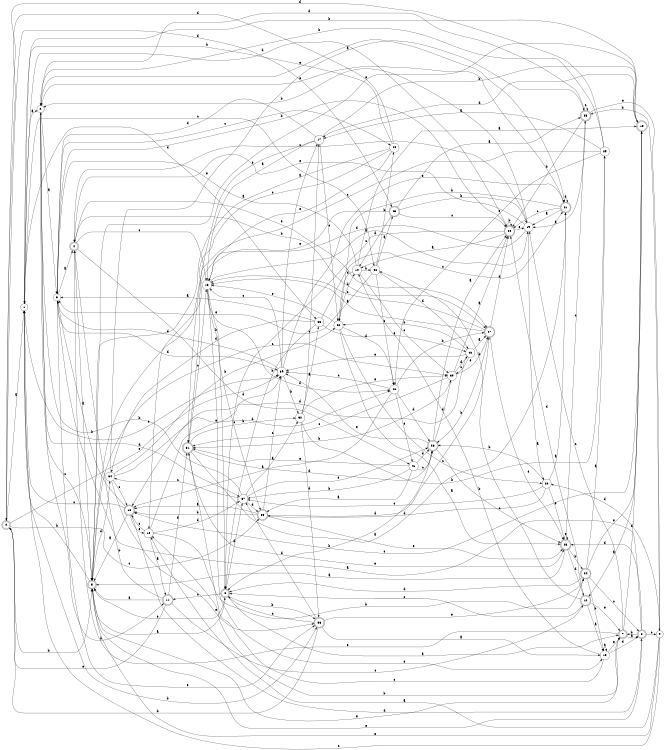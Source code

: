 digraph n36_2 {
__start0 [label="" shape="none"];

rankdir=LR;
size="8,5";

s0 [style="rounded,filled", color="black", fillcolor="white" shape="doublecircle", label="0"];
s1 [style="filled", color="black", fillcolor="white" shape="circle", label="1"];
s2 [style="filled", color="black", fillcolor="white" shape="circle", label="2"];
s3 [style="filled", color="black", fillcolor="white" shape="circle", label="3"];
s4 [style="rounded,filled", color="black", fillcolor="white" shape="doublecircle", label="4"];
s5 [style="rounded,filled", color="black", fillcolor="white" shape="doublecircle", label="5"];
s6 [style="rounded,filled", color="black", fillcolor="white" shape="doublecircle", label="6"];
s7 [style="rounded,filled", color="black", fillcolor="white" shape="doublecircle", label="7"];
s8 [style="rounded,filled", color="black", fillcolor="white" shape="doublecircle", label="8"];
s9 [style="filled", color="black", fillcolor="white" shape="circle", label="9"];
s10 [style="filled", color="black", fillcolor="white" shape="circle", label="10"];
s11 [style="rounded,filled", color="black", fillcolor="white" shape="doublecircle", label="11"];
s12 [style="rounded,filled", color="black", fillcolor="white" shape="doublecircle", label="12"];
s13 [style="filled", color="black", fillcolor="white" shape="circle", label="13"];
s14 [style="filled", color="black", fillcolor="white" shape="circle", label="14"];
s15 [style="rounded,filled", color="black", fillcolor="white" shape="doublecircle", label="15"];
s16 [style="rounded,filled", color="black", fillcolor="white" shape="doublecircle", label="16"];
s17 [style="filled", color="black", fillcolor="white" shape="circle", label="17"];
s18 [style="filled", color="black", fillcolor="white" shape="circle", label="18"];
s19 [style="filled", color="black", fillcolor="white" shape="circle", label="19"];
s20 [style="filled", color="black", fillcolor="white" shape="circle", label="20"];
s21 [style="rounded,filled", color="black", fillcolor="white" shape="doublecircle", label="21"];
s22 [style="filled", color="black", fillcolor="white" shape="circle", label="22"];
s23 [style="rounded,filled", color="black", fillcolor="white" shape="doublecircle", label="23"];
s24 [style="rounded,filled", color="black", fillcolor="white" shape="doublecircle", label="24"];
s25 [style="filled", color="black", fillcolor="white" shape="circle", label="25"];
s26 [style="filled", color="black", fillcolor="white" shape="circle", label="26"];
s27 [style="rounded,filled", color="black", fillcolor="white" shape="doublecircle", label="27"];
s28 [style="rounded,filled", color="black", fillcolor="white" shape="doublecircle", label="28"];
s29 [style="rounded,filled", color="black", fillcolor="white" shape="doublecircle", label="29"];
s30 [style="filled", color="black", fillcolor="white" shape="circle", label="30"];
s31 [style="rounded,filled", color="black", fillcolor="white" shape="doublecircle", label="31"];
s32 [style="filled", color="black", fillcolor="white" shape="circle", label="32"];
s33 [style="filled", color="black", fillcolor="white" shape="circle", label="33"];
s34 [style="filled", color="black", fillcolor="white" shape="circle", label="34"];
s35 [style="rounded,filled", color="black", fillcolor="white" shape="doublecircle", label="35"];
s36 [style="rounded,filled", color="black", fillcolor="white" shape="doublecircle", label="36"];
s37 [style="filled", color="black", fillcolor="white" shape="circle", label="37"];
s38 [style="rounded,filled", color="black", fillcolor="white" shape="doublecircle", label="38"];
s39 [style="filled", color="black", fillcolor="white" shape="circle", label="39"];
s40 [style="filled", color="black", fillcolor="white" shape="circle", label="40"];
s41 [style="filled", color="black", fillcolor="white" shape="circle", label="41"];
s42 [style="filled", color="black", fillcolor="white" shape="circle", label="42"];
s43 [style="rounded,filled", color="black", fillcolor="white" shape="doublecircle", label="43"];
s44 [style="filled", color="black", fillcolor="white" shape="circle", label="44"];
s0 -> s1 [label="a"];
s0 -> s5 [label="b"];
s0 -> s38 [label="c"];
s0 -> s43 [label="d"];
s0 -> s39 [label="e"];
s1 -> s2 [label="a"];
s1 -> s36 [label="b"];
s1 -> s42 [label="c"];
s1 -> s33 [label="d"];
s1 -> s39 [label="e"];
s2 -> s3 [label="a"];
s2 -> s11 [label="b"];
s2 -> s5 [label="c"];
s2 -> s37 [label="d"];
s2 -> s21 [label="e"];
s3 -> s4 [label="a"];
s3 -> s29 [label="b"];
s3 -> s44 [label="c"];
s3 -> s39 [label="d"];
s3 -> s36 [label="e"];
s4 -> s5 [label="a"];
s4 -> s27 [label="b"];
s4 -> s18 [label="c"];
s4 -> s41 [label="d"];
s4 -> s27 [label="e"];
s5 -> s6 [label="a"];
s5 -> s1 [label="b"];
s5 -> s30 [label="c"];
s5 -> s34 [label="d"];
s5 -> s7 [label="e"];
s6 -> s7 [label="a"];
s6 -> s36 [label="b"];
s6 -> s11 [label="c"];
s6 -> s37 [label="d"];
s6 -> s5 [label="e"];
s7 -> s8 [label="a"];
s7 -> s10 [label="b"];
s7 -> s19 [label="c"];
s7 -> s15 [label="d"];
s7 -> s4 [label="e"];
s8 -> s3 [label="a"];
s8 -> s7 [label="b"];
s8 -> s9 [label="c"];
s8 -> s23 [label="d"];
s8 -> s5 [label="e"];
s9 -> s10 [label="a"];
s9 -> s35 [label="b"];
s9 -> s1 [label="c"];
s9 -> s20 [label="d"];
s9 -> s5 [label="e"];
s10 -> s11 [label="a"];
s10 -> s24 [label="b"];
s10 -> s16 [label="c"];
s10 -> s37 [label="d"];
s10 -> s39 [label="e"];
s11 -> s5 [label="a"];
s11 -> s4 [label="b"];
s11 -> s12 [label="c"];
s11 -> s31 [label="d"];
s11 -> s0 [label="e"];
s12 -> s13 [label="a"];
s12 -> s42 [label="b"];
s12 -> s6 [label="c"];
s12 -> s29 [label="d"];
s12 -> s7 [label="e"];
s13 -> s13 [label="a"];
s13 -> s14 [label="b"];
s13 -> s31 [label="c"];
s13 -> s8 [label="d"];
s13 -> s7 [label="e"];
s14 -> s15 [label="a"];
s14 -> s42 [label="b"];
s14 -> s30 [label="c"];
s14 -> s22 [label="d"];
s14 -> s3 [label="e"];
s15 -> s12 [label="a"];
s15 -> s1 [label="b"];
s15 -> s16 [label="c"];
s15 -> s17 [label="d"];
s15 -> s5 [label="e"];
s16 -> s5 [label="a"];
s16 -> s3 [label="b"];
s16 -> s1 [label="c"];
s16 -> s8 [label="d"];
s16 -> s10 [label="e"];
s17 -> s18 [label="a"];
s17 -> s15 [label="b"];
s17 -> s22 [label="c"];
s17 -> s3 [label="d"];
s17 -> s31 [label="e"];
s18 -> s19 [label="a"];
s18 -> s6 [label="b"];
s18 -> s38 [label="c"];
s18 -> s26 [label="d"];
s18 -> s13 [label="e"];
s19 -> s20 [label="a"];
s19 -> s2 [label="b"];
s19 -> s4 [label="c"];
s19 -> s31 [label="d"];
s19 -> s4 [label="e"];
s20 -> s21 [label="a"];
s20 -> s28 [label="b"];
s20 -> s37 [label="c"];
s20 -> s38 [label="d"];
s20 -> s23 [label="e"];
s21 -> s19 [label="a"];
s21 -> s22 [label="b"];
s21 -> s29 [label="c"];
s21 -> s21 [label="d"];
s21 -> s2 [label="e"];
s22 -> s23 [label="a"];
s22 -> s14 [label="b"];
s22 -> s20 [label="c"];
s22 -> s26 [label="d"];
s22 -> s18 [label="e"];
s23 -> s5 [label="a"];
s23 -> s24 [label="b"];
s23 -> s35 [label="c"];
s23 -> s12 [label="d"];
s23 -> s23 [label="e"];
s24 -> s25 [label="a"];
s24 -> s13 [label="b"];
s24 -> s8 [label="c"];
s24 -> s6 [label="d"];
s24 -> s15 [label="e"];
s25 -> s17 [label="a"];
s25 -> s2 [label="b"];
s25 -> s5 [label="c"];
s25 -> s0 [label="d"];
s25 -> s26 [label="e"];
s26 -> s16 [label="a"];
s26 -> s27 [label="b"];
s26 -> s39 [label="c"];
s26 -> s28 [label="d"];
s26 -> s41 [label="e"];
s27 -> s18 [label="a"];
s27 -> s28 [label="b"];
s27 -> s18 [label="c"];
s27 -> s29 [label="d"];
s27 -> s23 [label="e"];
s28 -> s29 [label="a"];
s28 -> s6 [label="b"];
s28 -> s23 [label="c"];
s28 -> s30 [label="d"];
s28 -> s39 [label="e"];
s29 -> s14 [label="a"];
s29 -> s29 [label="b"];
s29 -> s6 [label="c"];
s29 -> s1 [label="d"];
s29 -> s19 [label="e"];
s30 -> s29 [label="a"];
s30 -> s31 [label="b"];
s30 -> s31 [label="c"];
s30 -> s40 [label="d"];
s30 -> s27 [label="e"];
s31 -> s21 [label="a"];
s31 -> s32 [label="b"];
s31 -> s18 [label="c"];
s31 -> s28 [label="d"];
s31 -> s23 [label="e"];
s32 -> s33 [label="a"];
s32 -> s25 [label="b"];
s32 -> s17 [label="c"];
s32 -> s36 [label="d"];
s32 -> s30 [label="e"];
s33 -> s3 [label="a"];
s33 -> s6 [label="b"];
s33 -> s21 [label="c"];
s33 -> s34 [label="d"];
s33 -> s40 [label="e"];
s34 -> s35 [label="a"];
s34 -> s22 [label="b"];
s34 -> s16 [label="c"];
s34 -> s26 [label="d"];
s34 -> s36 [label="e"];
s35 -> s19 [label="a"];
s35 -> s29 [label="b"];
s35 -> s35 [label="c"];
s35 -> s2 [label="d"];
s35 -> s9 [label="e"];
s36 -> s13 [label="a"];
s36 -> s0 [label="b"];
s36 -> s6 [label="c"];
s36 -> s37 [label="d"];
s36 -> s24 [label="e"];
s37 -> s32 [label="a"];
s37 -> s2 [label="b"];
s37 -> s34 [label="c"];
s37 -> s38 [label="d"];
s37 -> s28 [label="e"];
s38 -> s16 [label="a"];
s38 -> s16 [label="b"];
s38 -> s39 [label="c"];
s38 -> s27 [label="d"];
s38 -> s23 [label="e"];
s39 -> s17 [label="a"];
s39 -> s32 [label="b"];
s39 -> s18 [label="c"];
s39 -> s3 [label="d"];
s39 -> s21 [label="e"];
s40 -> s27 [label="a"];
s40 -> s22 [label="b"];
s40 -> s30 [label="c"];
s40 -> s16 [label="d"];
s40 -> s39 [label="e"];
s41 -> s38 [label="a"];
s41 -> s37 [label="b"];
s41 -> s28 [label="c"];
s41 -> s28 [label="d"];
s41 -> s31 [label="e"];
s42 -> s43 [label="a"];
s42 -> s44 [label="b"];
s42 -> s26 [label="c"];
s42 -> s40 [label="d"];
s42 -> s3 [label="e"];
s43 -> s35 [label="a"];
s43 -> s19 [label="b"];
s43 -> s29 [label="c"];
s43 -> s14 [label="d"];
s43 -> s18 [label="e"];
s44 -> s5 [label="a"];
s44 -> s1 [label="b"];
s44 -> s10 [label="c"];
s44 -> s0 [label="d"];
s44 -> s18 [label="e"];

}